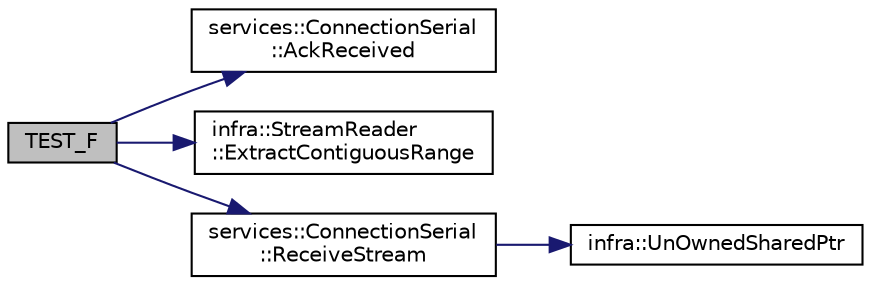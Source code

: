 digraph "TEST_F"
{
 // INTERACTIVE_SVG=YES
  edge [fontname="Helvetica",fontsize="10",labelfontname="Helvetica",labelfontsize="10"];
  node [fontname="Helvetica",fontsize="10",shape=record];
  rankdir="LR";
  Node122 [label="TEST_F",height=0.2,width=0.4,color="black", fillcolor="grey75", style="filled", fontcolor="black"];
  Node122 -> Node123 [color="midnightblue",fontsize="10",style="solid",fontname="Helvetica"];
  Node123 [label="services::ConnectionSerial\l::AckReceived",height=0.2,width=0.4,color="black", fillcolor="white", style="filled",URL="$d3/d9a/classservices_1_1_connection_serial.html#a6e4a8376c845f26dd225a51b69e37d37"];
  Node122 -> Node124 [color="midnightblue",fontsize="10",style="solid",fontname="Helvetica"];
  Node124 [label="infra::StreamReader\l::ExtractContiguousRange",height=0.2,width=0.4,color="black", fillcolor="white", style="filled",URL="$d2/d90/classinfra_1_1_stream_reader.html#a7651d2a6bbbdcbbc5f71420b277aa956"];
  Node122 -> Node125 [color="midnightblue",fontsize="10",style="solid",fontname="Helvetica"];
  Node125 [label="services::ConnectionSerial\l::ReceiveStream",height=0.2,width=0.4,color="black", fillcolor="white", style="filled",URL="$d3/d9a/classservices_1_1_connection_serial.html#aab391e5a2f14d315d6f39ff56c5043e7"];
  Node125 -> Node126 [color="midnightblue",fontsize="10",style="solid",fontname="Helvetica"];
  Node126 [label="infra::UnOwnedSharedPtr",height=0.2,width=0.4,color="black", fillcolor="white", style="filled",URL="$d0/de3/namespaceinfra.html#ac3c0a826875c1144325a232134f08146"];
}
